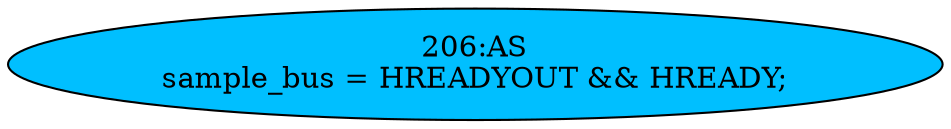 strict digraph "" {
	node [label="\N"];
	"206:AS"	 [ast="<pyverilog.vparser.ast.Assign object at 0x7fba378b3e50>",
		def_var="['sample_bus']",
		fillcolor=deepskyblue,
		label="206:AS
sample_bus = HREADYOUT && HREADY;",
		statements="[]",
		style=filled,
		typ=Assign,
		use_var="['HREADYOUT', 'HREADY']"];
}

